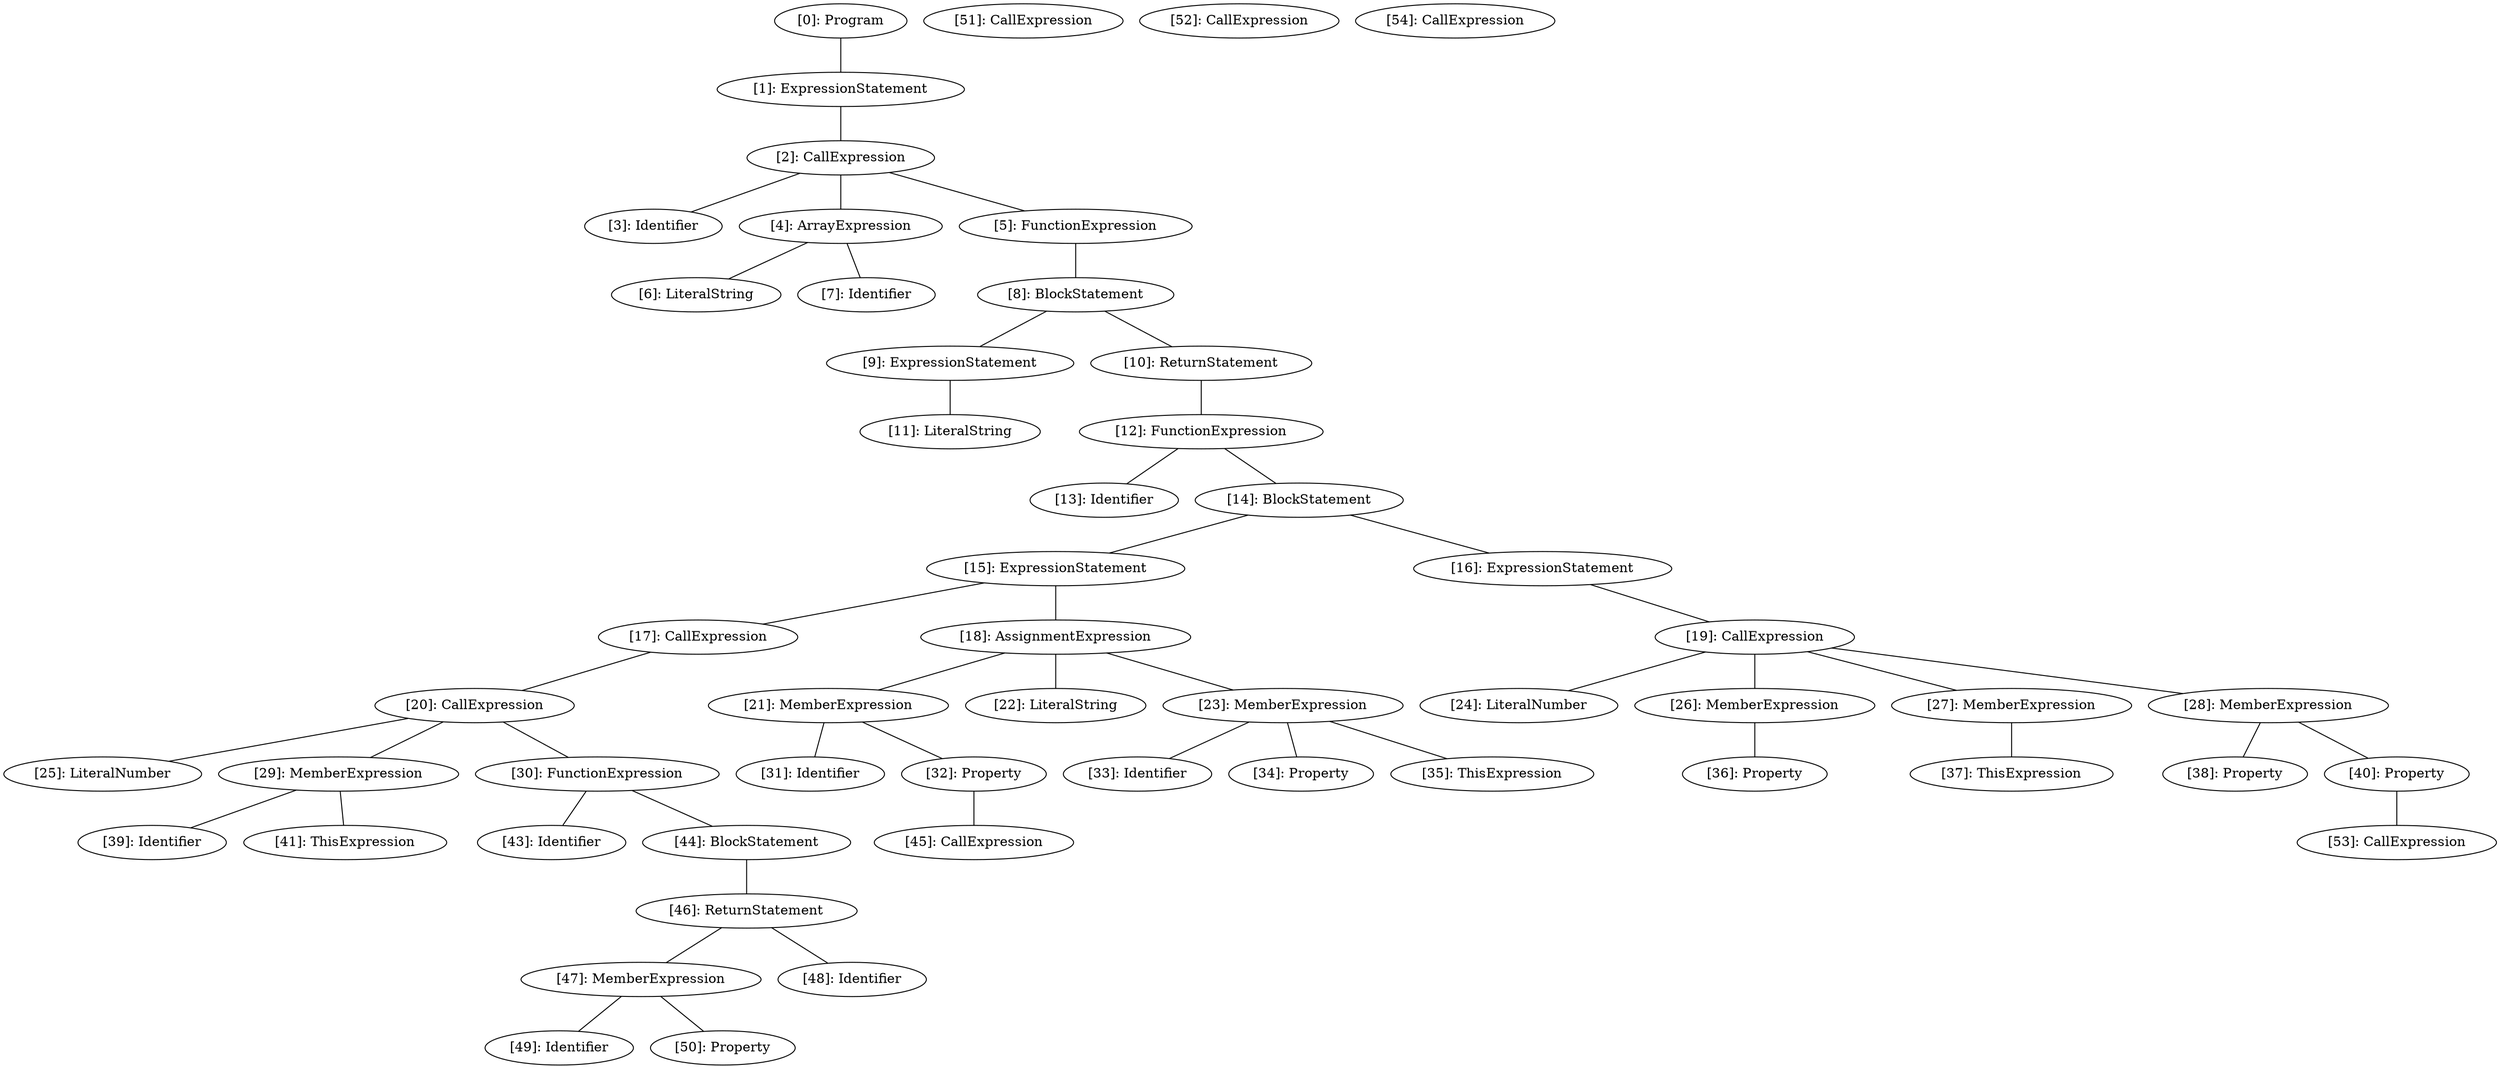 // Result
graph {
	0 [label="[0]: Program"]
	1 [label="[1]: ExpressionStatement"]
	2 [label="[2]: CallExpression"]
	3 [label="[3]: Identifier"]
	4 [label="[4]: ArrayExpression"]
	5 [label="[5]: FunctionExpression"]
	6 [label="[6]: LiteralString"]
	7 [label="[7]: Identifier"]
	8 [label="[8]: BlockStatement"]
	9 [label="[9]: ExpressionStatement"]
	10 [label="[10]: ReturnStatement"]
	11 [label="[11]: LiteralString"]
	12 [label="[12]: FunctionExpression"]
	13 [label="[13]: Identifier"]
	14 [label="[14]: BlockStatement"]
	15 [label="[15]: ExpressionStatement"]
	16 [label="[16]: ExpressionStatement"]
	17 [label="[17]: CallExpression"]
	18 [label="[18]: AssignmentExpression"]
	19 [label="[19]: CallExpression"]
	20 [label="[20]: CallExpression"]
	21 [label="[21]: MemberExpression"]
	22 [label="[22]: LiteralString"]
	23 [label="[23]: MemberExpression"]
	24 [label="[24]: LiteralNumber"]
	25 [label="[25]: LiteralNumber"]
	26 [label="[26]: MemberExpression"]
	27 [label="[27]: MemberExpression"]
	28 [label="[28]: MemberExpression"]
	29 [label="[29]: MemberExpression"]
	30 [label="[30]: FunctionExpression"]
	31 [label="[31]: Identifier"]
	32 [label="[32]: Property"]
	33 [label="[33]: Identifier"]
	34 [label="[34]: Property"]
	35 [label="[35]: ThisExpression"]
	36 [label="[36]: Property"]
	37 [label="[37]: ThisExpression"]
	38 [label="[38]: Property"]
	39 [label="[39]: Identifier"]
	40 [label="[40]: Property"]
	41 [label="[41]: ThisExpression"]
	43 [label="[43]: Identifier"]
	44 [label="[44]: BlockStatement"]
	45 [label="[45]: CallExpression"]
	46 [label="[46]: ReturnStatement"]
	47 [label="[47]: MemberExpression"]
	48 [label="[48]: Identifier"]
	49 [label="[49]: Identifier"]
	50 [label="[50]: Property"]
	51 [label="[51]: CallExpression"]
	52 [label="[52]: CallExpression"]
	53 [label="[53]: CallExpression"]
	54 [label="[54]: CallExpression"]
	0 -- 1
	1 -- 2
	2 -- 3
	2 -- 4
	2 -- 5
	4 -- 6
	4 -- 7
	5 -- 8
	8 -- 9
	8 -- 10
	9 -- 11
	10 -- 12
	12 -- 13
	12 -- 14
	14 -- 15
	14 -- 16
	15 -- 17
	15 -- 18
	16 -- 19
	17 -- 20
	18 -- 21
	18 -- 22
	18 -- 23
	19 -- 24
	19 -- 26
	19 -- 27
	19 -- 28
	20 -- 25
	20 -- 29
	20 -- 30
	21 -- 31
	21 -- 32
	23 -- 33
	23 -- 34
	23 -- 35
	26 -- 36
	27 -- 37
	28 -- 38
	28 -- 40
	29 -- 39
	29 -- 41
	30 -- 43
	30 -- 44
	32 -- 45
	40 -- 53
	44 -- 46
	46 -- 47
	46 -- 48
	47 -- 49
	47 -- 50
}

